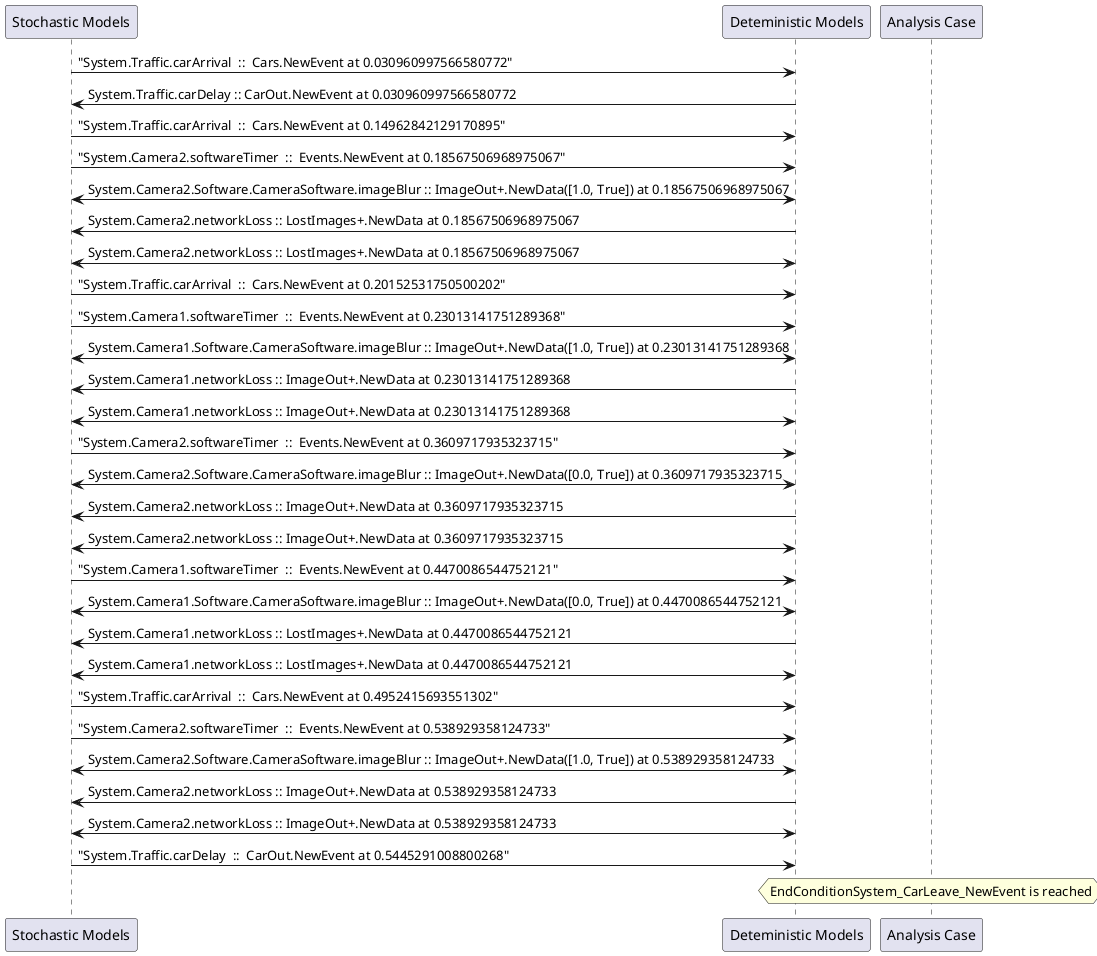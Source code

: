 
	@startuml
	participant "Stochastic Models" as stochmodel
	participant "Deteministic Models" as detmodel
	participant "Analysis Case" as analysis
	{28152_stop} stochmodel -> detmodel : "System.Traffic.carArrival  ::  Cars.NewEvent at 0.030960997566580772"
{28165_start} detmodel -> stochmodel : System.Traffic.carDelay :: CarOut.NewEvent at 0.030960997566580772
{28153_stop} stochmodel -> detmodel : "System.Traffic.carArrival  ::  Cars.NewEvent at 0.14962842129170895"
{28137_stop} stochmodel -> detmodel : "System.Camera2.softwareTimer  ::  Events.NewEvent at 0.18567506968975067"
detmodel <-> stochmodel : System.Camera2.Software.CameraSoftware.imageBlur :: ImageOut+.NewData([1.0, True]) at 0.18567506968975067
detmodel -> stochmodel : System.Camera2.networkLoss :: LostImages+.NewData at 0.18567506968975067
detmodel <-> stochmodel : System.Camera2.networkLoss :: LostImages+.NewData at 0.18567506968975067
{28154_stop} stochmodel -> detmodel : "System.Traffic.carArrival  ::  Cars.NewEvent at 0.20152531750500202"
{28122_stop} stochmodel -> detmodel : "System.Camera1.softwareTimer  ::  Events.NewEvent at 0.23013141751289368"
detmodel <-> stochmodel : System.Camera1.Software.CameraSoftware.imageBlur :: ImageOut+.NewData([1.0, True]) at 0.23013141751289368
detmodel -> stochmodel : System.Camera1.networkLoss :: ImageOut+.NewData at 0.23013141751289368
detmodel <-> stochmodel : System.Camera1.networkLoss :: ImageOut+.NewData at 0.23013141751289368
{28138_stop} stochmodel -> detmodel : "System.Camera2.softwareTimer  ::  Events.NewEvent at 0.3609717935323715"
detmodel <-> stochmodel : System.Camera2.Software.CameraSoftware.imageBlur :: ImageOut+.NewData([0.0, True]) at 0.3609717935323715
detmodel -> stochmodel : System.Camera2.networkLoss :: ImageOut+.NewData at 0.3609717935323715
detmodel <-> stochmodel : System.Camera2.networkLoss :: ImageOut+.NewData at 0.3609717935323715
{28123_stop} stochmodel -> detmodel : "System.Camera1.softwareTimer  ::  Events.NewEvent at 0.4470086544752121"
detmodel <-> stochmodel : System.Camera1.Software.CameraSoftware.imageBlur :: ImageOut+.NewData([0.0, True]) at 0.4470086544752121
detmodel -> stochmodel : System.Camera1.networkLoss :: LostImages+.NewData at 0.4470086544752121
detmodel <-> stochmodel : System.Camera1.networkLoss :: LostImages+.NewData at 0.4470086544752121
{28155_stop} stochmodel -> detmodel : "System.Traffic.carArrival  ::  Cars.NewEvent at 0.4952415693551302"
{28139_stop} stochmodel -> detmodel : "System.Camera2.softwareTimer  ::  Events.NewEvent at 0.538929358124733"
detmodel <-> stochmodel : System.Camera2.Software.CameraSoftware.imageBlur :: ImageOut+.NewData([1.0, True]) at 0.538929358124733
detmodel -> stochmodel : System.Camera2.networkLoss :: ImageOut+.NewData at 0.538929358124733
detmodel <-> stochmodel : System.Camera2.networkLoss :: ImageOut+.NewData at 0.538929358124733
{28165_stop} stochmodel -> detmodel : "System.Traffic.carDelay  ::  CarOut.NewEvent at 0.5445291008800268"
{28165_start} <-> {28165_stop} : delay
hnote over analysis 
EndConditionSystem_CarLeave_NewEvent is reached
endnote
@enduml